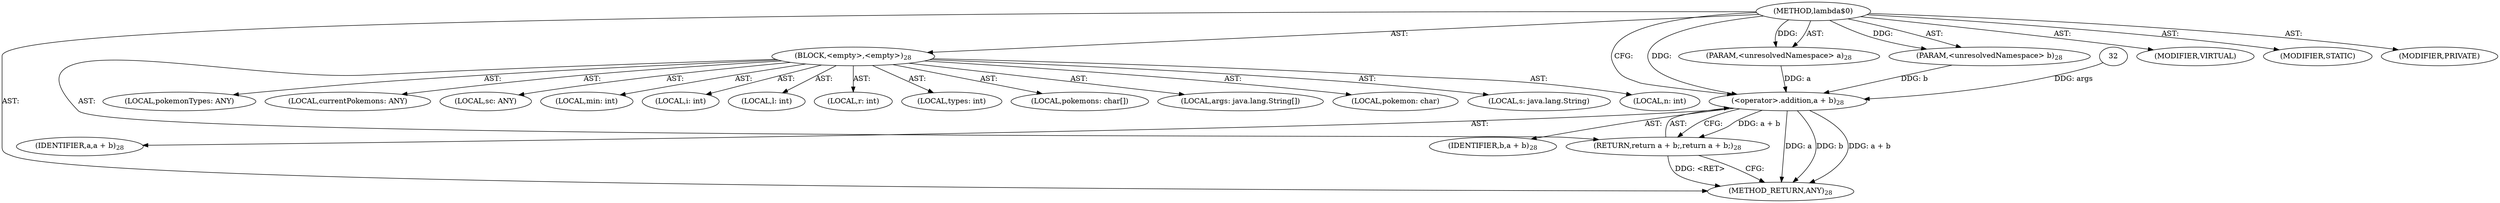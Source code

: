 digraph "lambda$0" {  
"217" [label = <(METHOD,lambda$0)> ]
"218" [label = <(PARAM,&lt;unresolvedNamespace&gt; a)<SUB>28</SUB>> ]
"219" [label = <(PARAM,&lt;unresolvedNamespace&gt; b)<SUB>28</SUB>> ]
"220" [label = <(BLOCK,&lt;empty&gt;,&lt;empty&gt;)<SUB>28</SUB>> ]
"221" [label = <(LOCAL,pokemon: char)> ]
"222" [label = <(LOCAL,s: java.lang.String)> ]
"223" [label = <(LOCAL,n: int)> ]
"224" [label = <(LOCAL,pokemonTypes: ANY)> ]
"225" [label = <(LOCAL,currentPokemons: ANY)> ]
"226" [label = <(LOCAL,sc: ANY)> ]
"227" [label = <(LOCAL,min: int)> ]
"228" [label = <(LOCAL,i: int)> ]
"229" [label = <(LOCAL,l: int)> ]
"230" [label = <(LOCAL,r: int)> ]
"231" [label = <(LOCAL,types: int)> ]
"232" [label = <(LOCAL,pokemons: char[])> ]
"233" [label = <(LOCAL,args: java.lang.String[])> ]
"234" [label = <(RETURN,return a + b;,return a + b;)<SUB>28</SUB>> ]
"235" [label = <(&lt;operator&gt;.addition,a + b)<SUB>28</SUB>> ]
"236" [label = <(IDENTIFIER,a,a + b)<SUB>28</SUB>> ]
"237" [label = <(IDENTIFIER,b,a + b)<SUB>28</SUB>> ]
"238" [label = <(METHOD_RETURN,ANY)<SUB>28</SUB>> ]
"239" [label = <(MODIFIER,VIRTUAL)> ]
"240" [label = <(MODIFIER,STATIC)> ]
"241" [label = <(MODIFIER,PRIVATE)> ]
  "217" -> "218"  [ label = "AST: "] 
  "217" -> "219"  [ label = "AST: "] 
  "217" -> "220"  [ label = "AST: "] 
  "217" -> "238"  [ label = "AST: "] 
  "217" -> "239"  [ label = "AST: "] 
  "217" -> "240"  [ label = "AST: "] 
  "217" -> "241"  [ label = "AST: "] 
  "220" -> "221"  [ label = "AST: "] 
  "220" -> "222"  [ label = "AST: "] 
  "220" -> "223"  [ label = "AST: "] 
  "220" -> "224"  [ label = "AST: "] 
  "220" -> "225"  [ label = "AST: "] 
  "220" -> "226"  [ label = "AST: "] 
  "220" -> "227"  [ label = "AST: "] 
  "220" -> "228"  [ label = "AST: "] 
  "220" -> "229"  [ label = "AST: "] 
  "220" -> "230"  [ label = "AST: "] 
  "220" -> "231"  [ label = "AST: "] 
  "220" -> "232"  [ label = "AST: "] 
  "220" -> "233"  [ label = "AST: "] 
  "220" -> "234"  [ label = "AST: "] 
  "234" -> "235"  [ label = "AST: "] 
  "235" -> "236"  [ label = "AST: "] 
  "235" -> "237"  [ label = "AST: "] 
  "234" -> "238"  [ label = "CFG: "] 
  "235" -> "234"  [ label = "CFG: "] 
  "217" -> "235"  [ label = "CFG: "] 
  "234" -> "238"  [ label = "DDG: &lt;RET&gt;"] 
  "235" -> "238"  [ label = "DDG: a"] 
  "235" -> "238"  [ label = "DDG: b"] 
  "235" -> "238"  [ label = "DDG: a + b"] 
  "217" -> "218"  [ label = "DDG: "] 
  "217" -> "219"  [ label = "DDG: "] 
  "235" -> "234"  [ label = "DDG: a + b"] 
  "32" -> "235"  [ label = "DDG: args"] 
  "218" -> "235"  [ label = "DDG: a"] 
  "217" -> "235"  [ label = "DDG: "] 
  "219" -> "235"  [ label = "DDG: b"] 
}
